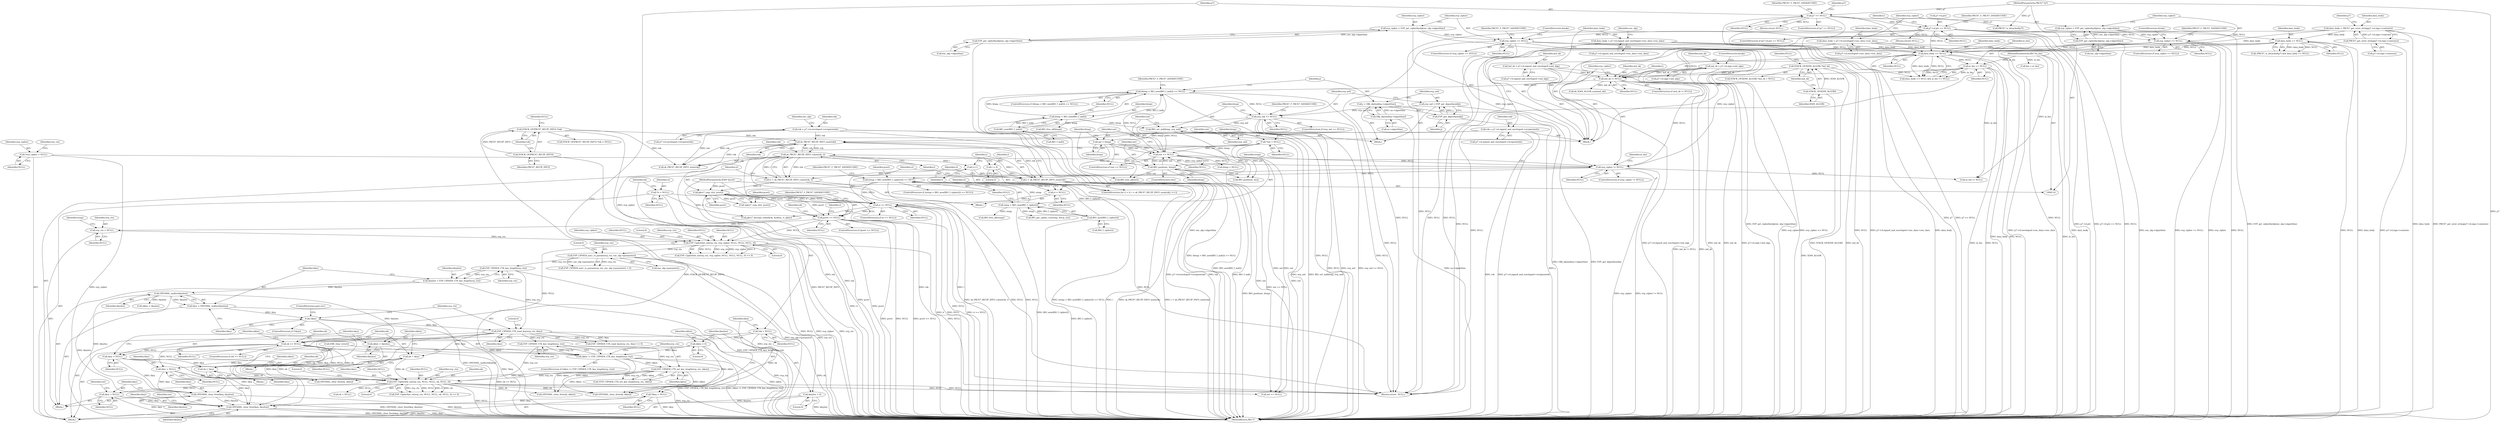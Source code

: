 digraph "0_openssl_59302b600e8d5b77ef144e447bb046fd7ab72686@API" {
"1000726" [label="(Call,OPENSSL_clear_free(tkey, tkeylen))"];
"1000177" [label="(Call,*tkey = NULL)"];
"1000589" [label="(Call,!tkey)"];
"1000584" [label="(Call,tkey = OPENSSL_malloc(tkeylen))"];
"1000586" [label="(Call,OPENSSL_malloc(tkeylen))"];
"1000580" [label="(Call,tkeylen = EVP_CIPHER_CTX_key_length(evp_ctx))"];
"1000582" [label="(Call,EVP_CIPHER_CTX_key_length(evp_ctx))"];
"1000573" [label="(Call,EVP_CIPHER_asn1_to_param(evp_ctx, enc_alg->parameter))"];
"1000562" [label="(Call,EVP_CipherInit_ex(evp_ctx, evp_cipher, NULL, NULL, NULL, 0))"];
"1000553" [label="(Call,evp_ctx = NULL)"];
"1000507" [label="(Call,pcert == NULL)"];
"1000490" [label="(Call,pkcs7_cmp_ri(ri, pcert))"];
"1000483" [label="(Call,ri = sk_PKCS7_RECIP_INFO_value(rsk, i))"];
"1000485" [label="(Call,sk_PKCS7_RECIP_INFO_value(rsk, i))"];
"1000478" [label="(Call,sk_PKCS7_RECIP_INFO_num(rsk))"];
"1000318" [label="(Call,rsk = p7->d.enveloped->recipientinfo)"];
"1000163" [label="(Call,STACK_OF(PKCS7_RECIP_INFO) *rsk)"];
"1000164" [label="(Call,STACK_OF(PKCS7_RECIP_INFO))"];
"1000261" [label="(Call,rsk = p7->d.signed_and_enveloped->recipientinfo)"];
"1000476" [label="(Call,i < sk_PKCS7_RECIP_INFO_num(rsk))"];
"1000473" [label="(Call,i = 0)"];
"1000480" [label="(Call,i++)"];
"1000118" [label="(MethodParameterIn,X509 *pcert)"];
"1000458" [label="(Call,(etmp = BIO_new(BIO_f_cipher())) == NULL)"];
"1000459" [label="(Call,etmp = BIO_new(BIO_f_cipher()))"];
"1000461" [label="(Call,BIO_new(BIO_f_cipher()))"];
"1000453" [label="(Call,evp_cipher != NULL)"];
"1000308" [label="(Call,evp_cipher == NULL)"];
"1000301" [label="(Call,evp_cipher = EVP_get_cipherbyobj(enc_alg->algorithm))"];
"1000303" [label="(Call,EVP_get_cipherbyobj(enc_alg->algorithm))"];
"1000199" [label="(Call,p7->d.ptr == NULL)"];
"1000189" [label="(Call,p7 == NULL)"];
"1000115" [label="(MethodParameterIn,PKCS7 *p7)"];
"1000356" [label="(Call,evp_cipher == NULL)"];
"1000349" [label="(Call,evp_cipher = EVP_get_cipherbyobj(enc_alg->algorithm))"];
"1000351" [label="(Call,EVP_get_cipherbyobj(enc_alg->algorithm))"];
"1000145" [label="(Call,*evp_cipher = NULL)"];
"1000384" [label="(Call,md_sk != NULL)"];
"1000250" [label="(Call,md_sk = p7->d.sign->md_algs)"];
"1000157" [label="(Call,STACK_OF(X509_ALGOR) *md_sk)"];
"1000158" [label="(Call,STACK_OF(X509_ALGOR))"];
"1000270" [label="(Call,md_sk = p7->d.signed_and_enveloped->md_algs)"];
"1000375" [label="(Call,in_bio == NULL)"];
"1000117" [label="(MethodParameterIn,BIO *in_bio)"];
"1000372" [label="(Call,data_body == NULL)"];
"1000338" [label="(Call,data_body = p7->d.enveloped->enc_data->enc_data)"];
"1000279" [label="(Call,data_body = p7->d.signed_and_enveloped->enc_data->enc_data)"];
"1000227" [label="(Call,data_body = PKCS7_get_octet_string(p7->d.sign->contents))"];
"1000229" [label="(Call,PKCS7_get_octet_string(p7->d.sign->contents))"];
"1000242" [label="(Call,data_body == NULL)"];
"1000439" [label="(Call,out == NULL)"];
"1000442" [label="(Call,out = btmp)"];
"1000435" [label="(Call,BIO_set_md(btmp, evp_md))"];
"1000406" [label="(Call,btmp = BIO_new(BIO_f_md()))"];
"1000408" [label="(Call,BIO_new(BIO_f_md()))"];
"1000427" [label="(Call,evp_md == NULL)"];
"1000422" [label="(Call,evp_md = EVP_get_digestbynid(j))"];
"1000424" [label="(Call,EVP_get_digestbynid(j))"];
"1000416" [label="(Call,j = OBJ_obj2nid(xa->algorithm))"];
"1000418" [label="(Call,OBJ_obj2nid(xa->algorithm))"];
"1000405" [label="(Call,(btmp = BIO_new(BIO_f_md())) == NULL)"];
"1000446" [label="(Call,BIO_push(out, btmp))"];
"1000123" [label="(Call,*out = NULL)"];
"1000498" [label="(Call,ri == NULL)"];
"1000494" [label="(Call,ri = NULL)"];
"1000169" [label="(Call,*ri = NULL)"];
"1000634" [label="(Call,tkey = NULL)"];
"1000600" [label="(Call,ek == NULL)"];
"1000173" [label="(Call,*ek = NULL)"];
"1000658" [label="(Call,tkey = NULL)"];
"1000640" [label="(Call,EVP_CipherInit_ex(evp_ctx, NULL, NULL, ek, NULL, 0))"];
"1000621" [label="(Call,EVP_CIPHER_CTX_set_key_length(evp_ctx, eklen))"];
"1000616" [label="(Call,EVP_CIPHER_CTX_key_length(evp_ctx))"];
"1000594" [label="(Call,EVP_CIPHER_CTX_rand_key(evp_ctx, tkey))"];
"1000614" [label="(Call,eklen != EVP_CIPHER_CTX_key_length(evp_ctx))"];
"1000181" [label="(Call,eklen = 0)"];
"1000607" [label="(Call,eklen = tkeylen)"];
"1000628" [label="(Call,ek = tkey)"];
"1000610" [label="(Call,tkey = NULL)"];
"1000604" [label="(Call,ek = tkey)"];
"1000185" [label="(Call,tkeylen = 0)"];
"1000655" [label="(Call,OPENSSL_clear_free(tkey, tkeylen))"];
"1000227" [label="(Call,data_body = PKCS7_get_octet_string(p7->d.sign->contents))"];
"1000124" [label="(Identifier,out)"];
"1000177" [label="(Call,*tkey = NULL)"];
"1000241" [label="(Identifier,p7)"];
"1000438" [label="(ControlStructure,if (out == NULL))"];
"1000385" [label="(Identifier,md_sk)"];
"1000660" [label="(Identifier,NULL)"];
"1000629" [label="(Identifier,ek)"];
"1000657" [label="(Identifier,tkeylen)"];
"1000491" [label="(Identifier,ri)"];
"1000279" [label="(Call,data_body = p7->d.signed_and_enveloped->enc_data->enc_data)"];
"1000443" [label="(Identifier,out)"];
"1000645" [label="(Identifier,NULL)"];
"1000727" [label="(Identifier,tkey)"];
"1000573" [label="(Call,EVP_CIPHER_asn1_to_param(evp_ctx, enc_alg->parameter))"];
"1000507" [label="(Call,pcert == NULL)"];
"1000600" [label="(Call,ek == NULL)"];
"1000118" [label="(MethodParameterIn,X509 *pcert)"];
"1000463" [label="(Identifier,NULL)"];
"1000252" [label="(Call,p7->d.sign->md_algs)"];
"1000416" [label="(Call,j = OBJ_obj2nid(xa->algorithm))"];
"1000623" [label="(Identifier,eklen)"];
"1000492" [label="(Identifier,pcert)"];
"1000406" [label="(Call,btmp = BIO_new(BIO_f_md()))"];
"1000458" [label="(Call,(etmp = BIO_new(BIO_f_cipher())) == NULL)"];
"1000663" [label="(Identifier,out)"];
"1000166" [label="(Identifier,rsk)"];
"1000642" [label="(Identifier,NULL)"];
"1000386" [label="(Identifier,NULL)"];
"1000484" [label="(Identifier,ri)"];
"1000731" [label="(Call,BIO_free_all(btmp))"];
"1000503" [label="(Identifier,PKCS7_F_PKCS7_DATADECODE)"];
"1000357" [label="(Identifier,evp_cipher)"];
"1000567" [label="(Identifier,NULL)"];
"1000630" [label="(Identifier,tkey)"];
"1000604" [label="(Call,ek = tkey)"];
"1000250" [label="(Call,md_sk = p7->d.sign->md_algs)"];
"1000272" [label="(Call,p7->d.signed_and_enveloped->md_algs)"];
"1000417" [label="(Identifier,j)"];
"1000187" [label="(Literal,0)"];
"1000442" [label="(Call,out = btmp)"];
"1000183" [label="(Literal,0)"];
"1000609" [label="(Identifier,tkeylen)"];
"1000615" [label="(Identifier,eklen)"];
"1000364" [label="(ControlStructure,break;)"];
"1000739" [label="(MethodReturn,BIO *)"];
"1000472" [label="(ControlStructure,for (i = 0; i < sk_PKCS7_RECIP_INFO_num(rsk); i++))"];
"1000498" [label="(Call,ri == NULL)"];
"1000302" [label="(Identifier,evp_cipher)"];
"1000428" [label="(Identifier,evp_md)"];
"1000213" [label="(Identifier,i)"];
"1000375" [label="(Call,in_bio == NULL)"];
"1000301" [label="(Call,evp_cipher = EVP_get_cipherbyobj(enc_alg->algorithm))"];
"1000405" [label="(Call,(btmp = BIO_new(BIO_f_md())) == NULL)"];
"1000432" [label="(Identifier,PKCS7_F_PKCS7_DATADECODE)"];
"1000676" [label="(Call,in_bio != NULL)"];
"1000553" [label="(Call,evp_ctx = NULL)"];
"1000473" [label="(Call,i = 0)"];
"1000371" [label="(Call,data_body == NULL && in_bio == NULL)"];
"1000175" [label="(Identifier,NULL)"];
"1000497" [label="(ControlStructure,if (ri == NULL))"];
"1000624" [label="(Block,)"];
"1000456" [label="(Block,)"];
"1000450" [label="(Identifier,btmp)"];
"1000225" [label="(Block,)"];
"1000308" [label="(Call,evp_cipher == NULL)"];
"1000470" [label="(Identifier,pcert)"];
"1000188" [label="(ControlStructure,if (p7 == NULL))"];
"1000355" [label="(ControlStructure,if (evp_cipher == NULL))"];
"1000506" [label="(ControlStructure,if (pcert == NULL))"];
"1000179" [label="(Identifier,NULL)"];
"1000486" [label="(Identifier,rsk)"];
"1000426" [label="(ControlStructure,if (evp_md == NULL))"];
"1000316" [label="(ControlStructure,break;)"];
"1000594" [label="(Call,EVP_CIPHER_CTX_rand_key(evp_ctx, tkey))"];
"1000270" [label="(Call,md_sk = p7->d.signed_and_enveloped->md_algs)"];
"1000185" [label="(Call,tkeylen = 0)"];
"1000339" [label="(Identifier,data_body)"];
"1000199" [label="(Call,p7->d.ptr == NULL)"];
"1000404" [label="(ControlStructure,if ((btmp = BIO_new(BIO_f_md())) == NULL))"];
"1000662" [label="(Call,out == NULL)"];
"1000423" [label="(Identifier,evp_md)"];
"1000165" [label="(Identifier,PKCS7_RECIP_INFO)"];
"1000460" [label="(Identifier,etmp)"];
"1000361" [label="(Identifier,PKCS7_F_PKCS7_DATADECODE)"];
"1000173" [label="(Call,*ek = NULL)"];
"1000596" [label="(Identifier,tkey)"];
"1000496" [label="(Identifier,NULL)"];
"1000194" [label="(Identifier,PKCS7_F_PKCS7_DATADECODE)"];
"1000649" [label="(Call,OPENSSL_clear_free(ek, eklen))"];
"1000564" [label="(Identifier,evp_cipher)"];
"1000517" [label="(Call,sk_PKCS7_RECIP_INFO_num(rsk))"];
"1000480" [label="(Call,i++)"];
"1000568" [label="(Literal,0)"];
"1000123" [label="(Call,*out = NULL)"];
"1000565" [label="(Identifier,NULL)"];
"1000513" [label="(Identifier,i)"];
"1000115" [label="(MethodParameterIn,PKCS7 *p7)"];
"1000424" [label="(Call,EVP_get_digestbynid(j))"];
"1000726" [label="(Call,OPENSSL_clear_free(tkey, tkeylen))"];
"1000119" [label="(Block,)"];
"1000230" [label="(Call,p7->d.sign->contents)"];
"1000429" [label="(Identifier,NULL)"];
"1000439" [label="(Call,out == NULL)"];
"1000198" [label="(ControlStructure,if (p7->d.ptr == NULL))"];
"1000261" [label="(Call,rsk = p7->d.signed_and_enveloped->recipientinfo)"];
"1000677" [label="(Identifier,in_bio)"];
"1000191" [label="(Identifier,NULL)"];
"1000595" [label="(Identifier,evp_ctx)"];
"1000162" [label="(Call,STACK_OF(PKCS7_RECIP_INFO) *rsk = NULL)"];
"1000159" [label="(Identifier,X509_ALGOR)"];
"1000632" [label="(Identifier,eklen)"];
"1000418" [label="(Call,OBJ_obj2nid(xa->algorithm))"];
"1000485" [label="(Call,sk_PKCS7_RECIP_INFO_value(rsk, i))"];
"1000157" [label="(Call,STACK_OF(X509_ALGOR) *md_sk)"];
"1000554" [label="(Identifier,evp_ctx)"];
"1000419" [label="(Call,xa->algorithm)"];
"1000659" [label="(Identifier,tkey)"];
"1000410" [label="(Identifier,NULL)"];
"1000588" [label="(ControlStructure,if (!tkey))"];
"1000229" [label="(Call,PKCS7_get_octet_string(p7->d.sign->contents))"];
"1000500" [label="(Identifier,NULL)"];
"1000259" [label="(ControlStructure,break;)"];
"1000117" [label="(MethodParameterIn,BIO *in_bio)"];
"1000189" [label="(Call,p7 == NULL)"];
"1000555" [label="(Identifier,NULL)"];
"1000376" [label="(Identifier,in_bio)"];
"1000384" [label="(Call,md_sk != NULL)"];
"1000352" [label="(Call,enc_alg->algorithm)"];
"1000733" [label="(Call,BIO_free_all(etmp))"];
"1000242" [label="(Call,data_body == NULL)"];
"1000446" [label="(Call,BIO_push(out, btmp))"];
"1000437" [label="(Identifier,evp_md)"];
"1000625" [label="(Call,OPENSSL_clear_free(ek, eklen))"];
"1000228" [label="(Identifier,data_body)"];
"1000635" [label="(Identifier,tkey)"];
"1000350" [label="(Identifier,evp_cipher)"];
"1000303" [label="(Call,EVP_get_cipherbyobj(enc_alg->algorithm))"];
"1000656" [label="(Identifier,tkey)"];
"1000543" [label="(Call,pkcs7_decrypt_rinfo(&ek, &eklen, ri, pkey))"];
"1000561" [label="(Call,EVP_CipherInit_ex(evp_ctx, evp_cipher, NULL, NULL, NULL, 0) <= 0)"];
"1000448" [label="(Identifier,btmp)"];
"1000427" [label="(Call,evp_md == NULL)"];
"1000474" [label="(Identifier,i)"];
"1000634" [label="(Call,tkey = NULL)"];
"1000586" [label="(Call,OPENSSL_malloc(tkeylen))"];
"1000444" [label="(Identifier,btmp)"];
"1000643" [label="(Identifier,NULL)"];
"1000582" [label="(Call,EVP_CIPHER_CTX_key_length(evp_ctx))"];
"1000655" [label="(Call,OPENSSL_clear_free(tkey, tkeylen))"];
"1000459" [label="(Call,etmp = BIO_new(BIO_f_cipher()))"];
"1000169" [label="(Call,*ri = NULL)"];
"1000263" [label="(Call,p7->d.signed_and_enveloped->recipientinfo)"];
"1000737" [label="(Return,return  NULL;)"];
"1000190" [label="(Identifier,p7)"];
"1000161" [label="(Identifier,NULL)"];
"1000452" [label="(ControlStructure,if (evp_cipher != NULL))"];
"1000440" [label="(Identifier,out)"];
"1000409" [label="(Call,BIO_f_md())"];
"1000613" [label="(ControlStructure,if (eklen != EVP_CIPHER_CTX_key_length(evp_ctx)))"];
"1000455" [label="(Identifier,NULL)"];
"1000636" [label="(Identifier,NULL)"];
"1000461" [label="(Call,BIO_new(BIO_f_cipher()))"];
"1000628" [label="(Call,ek = tkey)"];
"1000476" [label="(Call,i < sk_PKCS7_RECIP_INFO_num(rsk))"];
"1000585" [label="(Identifier,tkey)"];
"1000499" [label="(Identifier,ri)"];
"1000291" [label="(Identifier,enc_alg)"];
"1000641" [label="(Identifier,evp_ctx)"];
"1000200" [label="(Call,p7->d.ptr)"];
"1000186" [label="(Identifier,tkeylen)"];
"1000309" [label="(Identifier,evp_cipher)"];
"1000435" [label="(Call,BIO_set_md(btmp, evp_md))"];
"1000383" [label="(ControlStructure,if (md_sk != NULL))"];
"1000730" [label="(Identifier,out)"];
"1000583" [label="(Identifier,evp_ctx)"];
"1000728" [label="(Identifier,tkeylen)"];
"1000569" [label="(Literal,0)"];
"1000557" [label="(Identifier,etmp)"];
"1000447" [label="(Identifier,out)"];
"1000612" [label="(Identifier,NULL)"];
"1000644" [label="(Identifier,ek)"];
"1000377" [label="(Identifier,NULL)"];
"1000647" [label="(Literal,0)"];
"1000489" [label="(Call,!pkcs7_cmp_ri(ri, pcert))"];
"1000240" [label="(Call,PKCS7_is_detached(p7))"];
"1000441" [label="(Identifier,NULL)"];
"1000606" [label="(Identifier,tkey)"];
"1000475" [label="(Literal,0)"];
"1000620" [label="(Call,!EVP_CIPHER_CTX_set_key_length(evp_ctx, eklen))"];
"1000587" [label="(Identifier,tkeylen)"];
"1000374" [label="(Identifier,NULL)"];
"1000318" [label="(Call,rsk = p7->d.enveloped->recipientinfo)"];
"1000244" [label="(Identifier,NULL)"];
"1000478" [label="(Call,sk_PKCS7_RECIP_INFO_num(rsk))"];
"1000658" [label="(Call,tkey = NULL)"];
"1000407" [label="(Identifier,btmp)"];
"1000170" [label="(Identifier,ri)"];
"1000614" [label="(Call,eklen != EVP_CIPHER_CTX_key_length(evp_ctx))"];
"1000146" [label="(Identifier,evp_cipher)"];
"1000351" [label="(Call,EVP_get_cipherbyobj(enc_alg->algorithm))"];
"1000639" [label="(Call,EVP_CipherInit_ex(evp_ctx, NULL, NULL, ek, NULL, 0) <= 0)"];
"1000490" [label="(Call,pkcs7_cmp_ri(ri, pcert))"];
"1000494" [label="(Call,ri = NULL)"];
"1000483" [label="(Call,ri = sk_PKCS7_RECIP_INFO_value(rsk, i))"];
"1000158" [label="(Call,STACK_OF(X509_ALGOR))"];
"1000196" [label="(Return,return NULL;)"];
"1000607" [label="(Call,eklen = tkeylen)"];
"1000479" [label="(Identifier,rsk)"];
"1000163" [label="(Call,STACK_OF(PKCS7_RECIP_INFO) *rsk)"];
"1000271" [label="(Identifier,md_sk)"];
"1000349" [label="(Call,evp_cipher = EVP_get_cipherbyobj(enc_alg->algorithm))"];
"1000238" [label="(Call,!PKCS7_is_detached(p7) && data_body == NULL)"];
"1000445" [label="(ControlStructure,else)"];
"1000545" [label="(Identifier,ek)"];
"1000304" [label="(Call,enc_alg->algorithm)"];
"1000574" [label="(Identifier,evp_ctx)"];
"1000617" [label="(Identifier,evp_ctx)"];
"1000572" [label="(Call,EVP_CIPHER_asn1_to_param(evp_ctx, enc_alg->parameter) < 0)"];
"1000495" [label="(Identifier,ri)"];
"1000147" [label="(Identifier,NULL)"];
"1000562" [label="(Call,EVP_CipherInit_ex(evp_ctx, evp_cipher, NULL, NULL, NULL, 0))"];
"1000563" [label="(Identifier,evp_ctx)"];
"1000394" [label="(Call,sk_X509_ALGOR_num(md_sk))"];
"1000449" [label="(Call,btmp = NULL)"];
"1000729" [label="(Call,BIO_free_all(out))"];
"1000590" [label="(Identifier,tkey)"];
"1000591" [label="(ControlStructure,goto err;)"];
"1000602" [label="(Identifier,NULL)"];
"1000181" [label="(Call,eklen = 0)"];
"1000320" [label="(Call,p7->d.enveloped->recipientinfo)"];
"1000262" [label="(Identifier,rsk)"];
"1000603" [label="(Block,)"];
"1000605" [label="(Identifier,ek)"];
"1000338" [label="(Call,data_body = p7->d.enveloped->enc_data->enc_data)"];
"1000580" [label="(Call,tkeylen = EVP_CIPHER_CTX_key_length(evp_ctx))"];
"1000610" [label="(Call,tkey = NULL)"];
"1000646" [label="(Literal,0)"];
"1000156" [label="(Call,STACK_OF(X509_ALGOR) *md_sk = NULL)"];
"1000575" [label="(Call,enc_alg->parameter)"];
"1000477" [label="(Identifier,i)"];
"1000280" [label="(Identifier,data_body)"];
"1000128" [label="(Identifier,btmp)"];
"1000599" [label="(ControlStructure,if (ek == NULL))"];
"1000372" [label="(Call,data_body == NULL)"];
"1000589" [label="(Call,!tkey)"];
"1000584" [label="(Call,tkey = OPENSSL_malloc(tkeylen))"];
"1000150" [label="(Identifier,evp_ctx)"];
"1000454" [label="(Identifier,evp_cipher)"];
"1000313" [label="(Identifier,PKCS7_F_PKCS7_DATADECODE)"];
"1000436" [label="(Identifier,btmp)"];
"1000608" [label="(Identifier,eklen)"];
"1000210" [label="(Return,return NULL;)"];
"1000581" [label="(Identifier,tkeylen)"];
"1000509" [label="(Identifier,NULL)"];
"1000390" [label="(Identifier,i)"];
"1000714" [label="(Call,BIO_push(out, bio))"];
"1000125" [label="(Identifier,NULL)"];
"1000723" [label="(Call,OPENSSL_clear_free(ek, eklen))"];
"1000182" [label="(Identifier,eklen)"];
"1000164" [label="(Call,STACK_OF(PKCS7_RECIP_INFO))"];
"1000578" [label="(Literal,0)"];
"1000174" [label="(Identifier,ek)"];
"1000640" [label="(Call,EVP_CipherInit_ex(evp_ctx, NULL, NULL, ek, NULL, 0))"];
"1000622" [label="(Identifier,evp_ctx)"];
"1000508" [label="(Identifier,pcert)"];
"1000251" [label="(Identifier,md_sk)"];
"1000453" [label="(Call,evp_cipher != NULL)"];
"1000145" [label="(Call,*evp_cipher = NULL)"];
"1000408" [label="(Call,BIO_new(BIO_f_md()))"];
"1000171" [label="(Identifier,NULL)"];
"1000178" [label="(Identifier,tkey)"];
"1000457" [label="(ControlStructure,if ((etmp = BIO_new(BIO_f_cipher())) == NULL))"];
"1000281" [label="(Call,p7->d.signed_and_enveloped->enc_data->enc_data)"];
"1000205" [label="(Identifier,NULL)"];
"1000601" [label="(Identifier,ek)"];
"1000680" [label="(Call,bio = in_bio)"];
"1000566" [label="(Identifier,NULL)"];
"1000328" [label="(Identifier,enc_alg)"];
"1000597" [label="(Literal,0)"];
"1000487" [label="(Identifier,i)"];
"1000466" [label="(Identifier,PKCS7_F_PKCS7_DATADECODE)"];
"1000621" [label="(Call,EVP_CIPHER_CTX_set_key_length(evp_ctx, eklen))"];
"1000611" [label="(Identifier,tkey)"];
"1000593" [label="(Call,EVP_CIPHER_CTX_rand_key(evp_ctx, tkey) <= 0)"];
"1000413" [label="(Identifier,PKCS7_F_PKCS7_DATADECODE)"];
"1000356" [label="(Call,evp_cipher == NULL)"];
"1000358" [label="(Identifier,NULL)"];
"1000616" [label="(Call,EVP_CIPHER_CTX_key_length(evp_ctx))"];
"1000425" [label="(Identifier,j)"];
"1000373" [label="(Identifier,data_body)"];
"1000319" [label="(Identifier,rsk)"];
"1000482" [label="(Block,)"];
"1000556" [label="(Call,BIO_get_cipher_ctx(etmp, &evp_ctx))"];
"1000243" [label="(Identifier,data_body)"];
"1000340" [label="(Call,p7->d.enveloped->enc_data->enc_data)"];
"1000631" [label="(Call,eklen = tkeylen)"];
"1000398" [label="(Block,)"];
"1000422" [label="(Call,evp_md = EVP_get_digestbynid(j))"];
"1000208" [label="(Identifier,PKCS7_F_PKCS7_DATADECODE)"];
"1000307" [label="(ControlStructure,if (evp_cipher == NULL))"];
"1000462" [label="(Call,BIO_f_cipher())"];
"1000160" [label="(Identifier,md_sk)"];
"1000202" [label="(Identifier,p7)"];
"1000481" [label="(Identifier,i)"];
"1000167" [label="(Identifier,NULL)"];
"1000637" [label="(Call,ERR_clear_error())"];
"1000652" [label="(Call,ek = NULL)"];
"1000310" [label="(Identifier,NULL)"];
"1000726" -> "1000119"  [label="AST: "];
"1000726" -> "1000728"  [label="CFG: "];
"1000727" -> "1000726"  [label="AST: "];
"1000728" -> "1000726"  [label="AST: "];
"1000730" -> "1000726"  [label="CFG: "];
"1000726" -> "1000739"  [label="DDG: tkey"];
"1000726" -> "1000739"  [label="DDG: OPENSSL_clear_free(tkey, tkeylen)"];
"1000726" -> "1000739"  [label="DDG: tkeylen"];
"1000177" -> "1000726"  [label="DDG: tkey"];
"1000589" -> "1000726"  [label="DDG: tkey"];
"1000634" -> "1000726"  [label="DDG: tkey"];
"1000658" -> "1000726"  [label="DDG: tkey"];
"1000610" -> "1000726"  [label="DDG: tkey"];
"1000594" -> "1000726"  [label="DDG: tkey"];
"1000185" -> "1000726"  [label="DDG: tkeylen"];
"1000586" -> "1000726"  [label="DDG: tkeylen"];
"1000655" -> "1000726"  [label="DDG: tkeylen"];
"1000177" -> "1000119"  [label="AST: "];
"1000177" -> "1000179"  [label="CFG: "];
"1000178" -> "1000177"  [label="AST: "];
"1000179" -> "1000177"  [label="AST: "];
"1000182" -> "1000177"  [label="CFG: "];
"1000177" -> "1000739"  [label="DDG: tkey"];
"1000589" -> "1000588"  [label="AST: "];
"1000589" -> "1000590"  [label="CFG: "];
"1000590" -> "1000589"  [label="AST: "];
"1000591" -> "1000589"  [label="CFG: "];
"1000595" -> "1000589"  [label="CFG: "];
"1000589" -> "1000739"  [label="DDG: !tkey"];
"1000584" -> "1000589"  [label="DDG: tkey"];
"1000589" -> "1000594"  [label="DDG: tkey"];
"1000584" -> "1000456"  [label="AST: "];
"1000584" -> "1000586"  [label="CFG: "];
"1000585" -> "1000584"  [label="AST: "];
"1000586" -> "1000584"  [label="AST: "];
"1000590" -> "1000584"  [label="CFG: "];
"1000584" -> "1000739"  [label="DDG: OPENSSL_malloc(tkeylen)"];
"1000586" -> "1000584"  [label="DDG: tkeylen"];
"1000586" -> "1000587"  [label="CFG: "];
"1000587" -> "1000586"  [label="AST: "];
"1000580" -> "1000586"  [label="DDG: tkeylen"];
"1000586" -> "1000607"  [label="DDG: tkeylen"];
"1000586" -> "1000631"  [label="DDG: tkeylen"];
"1000586" -> "1000655"  [label="DDG: tkeylen"];
"1000580" -> "1000456"  [label="AST: "];
"1000580" -> "1000582"  [label="CFG: "];
"1000581" -> "1000580"  [label="AST: "];
"1000582" -> "1000580"  [label="AST: "];
"1000585" -> "1000580"  [label="CFG: "];
"1000580" -> "1000739"  [label="DDG: EVP_CIPHER_CTX_key_length(evp_ctx)"];
"1000582" -> "1000580"  [label="DDG: evp_ctx"];
"1000582" -> "1000583"  [label="CFG: "];
"1000583" -> "1000582"  [label="AST: "];
"1000582" -> "1000739"  [label="DDG: evp_ctx"];
"1000573" -> "1000582"  [label="DDG: evp_ctx"];
"1000582" -> "1000594"  [label="DDG: evp_ctx"];
"1000573" -> "1000572"  [label="AST: "];
"1000573" -> "1000575"  [label="CFG: "];
"1000574" -> "1000573"  [label="AST: "];
"1000575" -> "1000573"  [label="AST: "];
"1000578" -> "1000573"  [label="CFG: "];
"1000573" -> "1000739"  [label="DDG: enc_alg->parameter"];
"1000573" -> "1000739"  [label="DDG: evp_ctx"];
"1000573" -> "1000572"  [label="DDG: evp_ctx"];
"1000573" -> "1000572"  [label="DDG: enc_alg->parameter"];
"1000562" -> "1000573"  [label="DDG: evp_ctx"];
"1000562" -> "1000561"  [label="AST: "];
"1000562" -> "1000568"  [label="CFG: "];
"1000563" -> "1000562"  [label="AST: "];
"1000564" -> "1000562"  [label="AST: "];
"1000565" -> "1000562"  [label="AST: "];
"1000566" -> "1000562"  [label="AST: "];
"1000567" -> "1000562"  [label="AST: "];
"1000568" -> "1000562"  [label="AST: "];
"1000569" -> "1000562"  [label="CFG: "];
"1000562" -> "1000739"  [label="DDG: evp_ctx"];
"1000562" -> "1000739"  [label="DDG: NULL"];
"1000562" -> "1000739"  [label="DDG: evp_cipher"];
"1000562" -> "1000561"  [label="DDG: NULL"];
"1000562" -> "1000561"  [label="DDG: evp_ctx"];
"1000562" -> "1000561"  [label="DDG: evp_cipher"];
"1000562" -> "1000561"  [label="DDG: 0"];
"1000553" -> "1000562"  [label="DDG: evp_ctx"];
"1000453" -> "1000562"  [label="DDG: evp_cipher"];
"1000507" -> "1000562"  [label="DDG: NULL"];
"1000562" -> "1000600"  [label="DDG: NULL"];
"1000562" -> "1000737"  [label="DDG: NULL"];
"1000553" -> "1000456"  [label="AST: "];
"1000553" -> "1000555"  [label="CFG: "];
"1000554" -> "1000553"  [label="AST: "];
"1000555" -> "1000553"  [label="AST: "];
"1000557" -> "1000553"  [label="CFG: "];
"1000507" -> "1000553"  [label="DDG: NULL"];
"1000507" -> "1000506"  [label="AST: "];
"1000507" -> "1000509"  [label="CFG: "];
"1000508" -> "1000507"  [label="AST: "];
"1000509" -> "1000507"  [label="AST: "];
"1000513" -> "1000507"  [label="CFG: "];
"1000545" -> "1000507"  [label="CFG: "];
"1000507" -> "1000739"  [label="DDG: NULL"];
"1000507" -> "1000739"  [label="DDG: pcert == NULL"];
"1000507" -> "1000739"  [label="DDG: pcert"];
"1000490" -> "1000507"  [label="DDG: pcert"];
"1000118" -> "1000507"  [label="DDG: pcert"];
"1000458" -> "1000507"  [label="DDG: NULL"];
"1000498" -> "1000507"  [label="DDG: NULL"];
"1000507" -> "1000737"  [label="DDG: NULL"];
"1000490" -> "1000489"  [label="AST: "];
"1000490" -> "1000492"  [label="CFG: "];
"1000491" -> "1000490"  [label="AST: "];
"1000492" -> "1000490"  [label="AST: "];
"1000489" -> "1000490"  [label="CFG: "];
"1000490" -> "1000739"  [label="DDG: pcert"];
"1000490" -> "1000489"  [label="DDG: ri"];
"1000490" -> "1000489"  [label="DDG: pcert"];
"1000483" -> "1000490"  [label="DDG: ri"];
"1000118" -> "1000490"  [label="DDG: pcert"];
"1000490" -> "1000498"  [label="DDG: ri"];
"1000483" -> "1000482"  [label="AST: "];
"1000483" -> "1000485"  [label="CFG: "];
"1000484" -> "1000483"  [label="AST: "];
"1000485" -> "1000483"  [label="AST: "];
"1000491" -> "1000483"  [label="CFG: "];
"1000483" -> "1000739"  [label="DDG: sk_PKCS7_RECIP_INFO_value(rsk, i)"];
"1000485" -> "1000483"  [label="DDG: rsk"];
"1000485" -> "1000483"  [label="DDG: i"];
"1000485" -> "1000487"  [label="CFG: "];
"1000486" -> "1000485"  [label="AST: "];
"1000487" -> "1000485"  [label="AST: "];
"1000485" -> "1000739"  [label="DDG: rsk"];
"1000485" -> "1000739"  [label="DDG: i"];
"1000485" -> "1000478"  [label="DDG: rsk"];
"1000485" -> "1000480"  [label="DDG: i"];
"1000478" -> "1000485"  [label="DDG: rsk"];
"1000476" -> "1000485"  [label="DDG: i"];
"1000485" -> "1000517"  [label="DDG: rsk"];
"1000478" -> "1000476"  [label="AST: "];
"1000478" -> "1000479"  [label="CFG: "];
"1000479" -> "1000478"  [label="AST: "];
"1000476" -> "1000478"  [label="CFG: "];
"1000478" -> "1000739"  [label="DDG: rsk"];
"1000478" -> "1000476"  [label="DDG: rsk"];
"1000318" -> "1000478"  [label="DDG: rsk"];
"1000163" -> "1000478"  [label="DDG: rsk"];
"1000261" -> "1000478"  [label="DDG: rsk"];
"1000478" -> "1000517"  [label="DDG: rsk"];
"1000318" -> "1000225"  [label="AST: "];
"1000318" -> "1000320"  [label="CFG: "];
"1000319" -> "1000318"  [label="AST: "];
"1000320" -> "1000318"  [label="AST: "];
"1000328" -> "1000318"  [label="CFG: "];
"1000318" -> "1000739"  [label="DDG: rsk"];
"1000318" -> "1000739"  [label="DDG: p7->d.enveloped->recipientinfo"];
"1000318" -> "1000517"  [label="DDG: rsk"];
"1000163" -> "1000162"  [label="AST: "];
"1000163" -> "1000166"  [label="CFG: "];
"1000164" -> "1000163"  [label="AST: "];
"1000166" -> "1000163"  [label="AST: "];
"1000167" -> "1000163"  [label="CFG: "];
"1000163" -> "1000739"  [label="DDG: STACK_OF(PKCS7_RECIP_INFO)"];
"1000163" -> "1000739"  [label="DDG: rsk"];
"1000164" -> "1000163"  [label="DDG: PKCS7_RECIP_INFO"];
"1000163" -> "1000517"  [label="DDG: rsk"];
"1000164" -> "1000165"  [label="CFG: "];
"1000165" -> "1000164"  [label="AST: "];
"1000166" -> "1000164"  [label="CFG: "];
"1000164" -> "1000739"  [label="DDG: PKCS7_RECIP_INFO"];
"1000261" -> "1000225"  [label="AST: "];
"1000261" -> "1000263"  [label="CFG: "];
"1000262" -> "1000261"  [label="AST: "];
"1000263" -> "1000261"  [label="AST: "];
"1000271" -> "1000261"  [label="CFG: "];
"1000261" -> "1000739"  [label="DDG: p7->d.signed_and_enveloped->recipientinfo"];
"1000261" -> "1000739"  [label="DDG: rsk"];
"1000261" -> "1000517"  [label="DDG: rsk"];
"1000476" -> "1000472"  [label="AST: "];
"1000477" -> "1000476"  [label="AST: "];
"1000484" -> "1000476"  [label="CFG: "];
"1000499" -> "1000476"  [label="CFG: "];
"1000476" -> "1000739"  [label="DDG: i < sk_PKCS7_RECIP_INFO_num(rsk)"];
"1000476" -> "1000739"  [label="DDG: i"];
"1000476" -> "1000739"  [label="DDG: sk_PKCS7_RECIP_INFO_num(rsk)"];
"1000473" -> "1000476"  [label="DDG: i"];
"1000480" -> "1000476"  [label="DDG: i"];
"1000473" -> "1000472"  [label="AST: "];
"1000473" -> "1000475"  [label="CFG: "];
"1000474" -> "1000473"  [label="AST: "];
"1000475" -> "1000473"  [label="AST: "];
"1000477" -> "1000473"  [label="CFG: "];
"1000480" -> "1000472"  [label="AST: "];
"1000480" -> "1000481"  [label="CFG: "];
"1000481" -> "1000480"  [label="AST: "];
"1000477" -> "1000480"  [label="CFG: "];
"1000118" -> "1000114"  [label="AST: "];
"1000118" -> "1000739"  [label="DDG: pcert"];
"1000458" -> "1000457"  [label="AST: "];
"1000458" -> "1000463"  [label="CFG: "];
"1000459" -> "1000458"  [label="AST: "];
"1000463" -> "1000458"  [label="AST: "];
"1000466" -> "1000458"  [label="CFG: "];
"1000470" -> "1000458"  [label="CFG: "];
"1000458" -> "1000739"  [label="DDG: NULL"];
"1000458" -> "1000739"  [label="DDG: (etmp = BIO_new(BIO_f_cipher())) == NULL"];
"1000459" -> "1000458"  [label="DDG: etmp"];
"1000461" -> "1000458"  [label="DDG: BIO_f_cipher()"];
"1000453" -> "1000458"  [label="DDG: NULL"];
"1000458" -> "1000494"  [label="DDG: NULL"];
"1000458" -> "1000498"  [label="DDG: NULL"];
"1000458" -> "1000737"  [label="DDG: NULL"];
"1000459" -> "1000461"  [label="CFG: "];
"1000460" -> "1000459"  [label="AST: "];
"1000461" -> "1000459"  [label="AST: "];
"1000463" -> "1000459"  [label="CFG: "];
"1000459" -> "1000739"  [label="DDG: BIO_new(BIO_f_cipher())"];
"1000461" -> "1000459"  [label="DDG: BIO_f_cipher()"];
"1000459" -> "1000556"  [label="DDG: etmp"];
"1000459" -> "1000733"  [label="DDG: etmp"];
"1000461" -> "1000462"  [label="CFG: "];
"1000462" -> "1000461"  [label="AST: "];
"1000461" -> "1000739"  [label="DDG: BIO_f_cipher()"];
"1000453" -> "1000452"  [label="AST: "];
"1000453" -> "1000455"  [label="CFG: "];
"1000454" -> "1000453"  [label="AST: "];
"1000455" -> "1000453"  [label="AST: "];
"1000460" -> "1000453"  [label="CFG: "];
"1000677" -> "1000453"  [label="CFG: "];
"1000453" -> "1000739"  [label="DDG: evp_cipher != NULL"];
"1000453" -> "1000739"  [label="DDG: evp_cipher"];
"1000308" -> "1000453"  [label="DDG: evp_cipher"];
"1000356" -> "1000453"  [label="DDG: evp_cipher"];
"1000145" -> "1000453"  [label="DDG: evp_cipher"];
"1000384" -> "1000453"  [label="DDG: NULL"];
"1000439" -> "1000453"  [label="DDG: NULL"];
"1000453" -> "1000676"  [label="DDG: NULL"];
"1000308" -> "1000307"  [label="AST: "];
"1000308" -> "1000310"  [label="CFG: "];
"1000309" -> "1000308"  [label="AST: "];
"1000310" -> "1000308"  [label="AST: "];
"1000313" -> "1000308"  [label="CFG: "];
"1000316" -> "1000308"  [label="CFG: "];
"1000308" -> "1000739"  [label="DDG: NULL"];
"1000308" -> "1000739"  [label="DDG: evp_cipher"];
"1000308" -> "1000739"  [label="DDG: evp_cipher == NULL"];
"1000301" -> "1000308"  [label="DDG: evp_cipher"];
"1000199" -> "1000308"  [label="DDG: NULL"];
"1000308" -> "1000372"  [label="DDG: NULL"];
"1000308" -> "1000737"  [label="DDG: NULL"];
"1000301" -> "1000225"  [label="AST: "];
"1000301" -> "1000303"  [label="CFG: "];
"1000302" -> "1000301"  [label="AST: "];
"1000303" -> "1000301"  [label="AST: "];
"1000309" -> "1000301"  [label="CFG: "];
"1000301" -> "1000739"  [label="DDG: EVP_get_cipherbyobj(enc_alg->algorithm)"];
"1000303" -> "1000301"  [label="DDG: enc_alg->algorithm"];
"1000303" -> "1000304"  [label="CFG: "];
"1000304" -> "1000303"  [label="AST: "];
"1000303" -> "1000739"  [label="DDG: enc_alg->algorithm"];
"1000199" -> "1000198"  [label="AST: "];
"1000199" -> "1000205"  [label="CFG: "];
"1000200" -> "1000199"  [label="AST: "];
"1000205" -> "1000199"  [label="AST: "];
"1000208" -> "1000199"  [label="CFG: "];
"1000213" -> "1000199"  [label="CFG: "];
"1000199" -> "1000739"  [label="DDG: p7->d.ptr"];
"1000199" -> "1000739"  [label="DDG: p7->d.ptr == NULL"];
"1000199" -> "1000739"  [label="DDG: NULL"];
"1000189" -> "1000199"  [label="DDG: NULL"];
"1000199" -> "1000210"  [label="DDG: NULL"];
"1000199" -> "1000242"  [label="DDG: NULL"];
"1000199" -> "1000356"  [label="DDG: NULL"];
"1000199" -> "1000372"  [label="DDG: NULL"];
"1000199" -> "1000737"  [label="DDG: NULL"];
"1000189" -> "1000188"  [label="AST: "];
"1000189" -> "1000191"  [label="CFG: "];
"1000190" -> "1000189"  [label="AST: "];
"1000191" -> "1000189"  [label="AST: "];
"1000194" -> "1000189"  [label="CFG: "];
"1000202" -> "1000189"  [label="CFG: "];
"1000189" -> "1000739"  [label="DDG: p7"];
"1000189" -> "1000739"  [label="DDG: p7 == NULL"];
"1000189" -> "1000739"  [label="DDG: NULL"];
"1000115" -> "1000189"  [label="DDG: p7"];
"1000189" -> "1000196"  [label="DDG: NULL"];
"1000189" -> "1000240"  [label="DDG: p7"];
"1000115" -> "1000114"  [label="AST: "];
"1000115" -> "1000739"  [label="DDG: p7"];
"1000115" -> "1000240"  [label="DDG: p7"];
"1000356" -> "1000355"  [label="AST: "];
"1000356" -> "1000358"  [label="CFG: "];
"1000357" -> "1000356"  [label="AST: "];
"1000358" -> "1000356"  [label="AST: "];
"1000361" -> "1000356"  [label="CFG: "];
"1000364" -> "1000356"  [label="CFG: "];
"1000356" -> "1000739"  [label="DDG: evp_cipher == NULL"];
"1000356" -> "1000739"  [label="DDG: evp_cipher"];
"1000356" -> "1000739"  [label="DDG: NULL"];
"1000349" -> "1000356"  [label="DDG: evp_cipher"];
"1000356" -> "1000372"  [label="DDG: NULL"];
"1000356" -> "1000737"  [label="DDG: NULL"];
"1000349" -> "1000225"  [label="AST: "];
"1000349" -> "1000351"  [label="CFG: "];
"1000350" -> "1000349"  [label="AST: "];
"1000351" -> "1000349"  [label="AST: "];
"1000357" -> "1000349"  [label="CFG: "];
"1000349" -> "1000739"  [label="DDG: EVP_get_cipherbyobj(enc_alg->algorithm)"];
"1000351" -> "1000349"  [label="DDG: enc_alg->algorithm"];
"1000351" -> "1000352"  [label="CFG: "];
"1000352" -> "1000351"  [label="AST: "];
"1000351" -> "1000739"  [label="DDG: enc_alg->algorithm"];
"1000145" -> "1000119"  [label="AST: "];
"1000145" -> "1000147"  [label="CFG: "];
"1000146" -> "1000145"  [label="AST: "];
"1000147" -> "1000145"  [label="AST: "];
"1000150" -> "1000145"  [label="CFG: "];
"1000145" -> "1000739"  [label="DDG: evp_cipher"];
"1000384" -> "1000383"  [label="AST: "];
"1000384" -> "1000386"  [label="CFG: "];
"1000385" -> "1000384"  [label="AST: "];
"1000386" -> "1000384"  [label="AST: "];
"1000390" -> "1000384"  [label="CFG: "];
"1000454" -> "1000384"  [label="CFG: "];
"1000384" -> "1000739"  [label="DDG: md_sk != NULL"];
"1000384" -> "1000739"  [label="DDG: md_sk"];
"1000250" -> "1000384"  [label="DDG: md_sk"];
"1000157" -> "1000384"  [label="DDG: md_sk"];
"1000270" -> "1000384"  [label="DDG: md_sk"];
"1000375" -> "1000384"  [label="DDG: NULL"];
"1000372" -> "1000384"  [label="DDG: NULL"];
"1000384" -> "1000394"  [label="DDG: md_sk"];
"1000384" -> "1000405"  [label="DDG: NULL"];
"1000250" -> "1000225"  [label="AST: "];
"1000250" -> "1000252"  [label="CFG: "];
"1000251" -> "1000250"  [label="AST: "];
"1000252" -> "1000250"  [label="AST: "];
"1000259" -> "1000250"  [label="CFG: "];
"1000250" -> "1000739"  [label="DDG: md_sk"];
"1000250" -> "1000739"  [label="DDG: p7->d.sign->md_algs"];
"1000157" -> "1000156"  [label="AST: "];
"1000157" -> "1000160"  [label="CFG: "];
"1000158" -> "1000157"  [label="AST: "];
"1000160" -> "1000157"  [label="AST: "];
"1000161" -> "1000157"  [label="CFG: "];
"1000157" -> "1000739"  [label="DDG: md_sk"];
"1000157" -> "1000739"  [label="DDG: STACK_OF(X509_ALGOR)"];
"1000158" -> "1000157"  [label="DDG: X509_ALGOR"];
"1000158" -> "1000159"  [label="CFG: "];
"1000159" -> "1000158"  [label="AST: "];
"1000160" -> "1000158"  [label="CFG: "];
"1000158" -> "1000739"  [label="DDG: X509_ALGOR"];
"1000270" -> "1000225"  [label="AST: "];
"1000270" -> "1000272"  [label="CFG: "];
"1000271" -> "1000270"  [label="AST: "];
"1000272" -> "1000270"  [label="AST: "];
"1000280" -> "1000270"  [label="CFG: "];
"1000270" -> "1000739"  [label="DDG: p7->d.signed_and_enveloped->md_algs"];
"1000270" -> "1000739"  [label="DDG: md_sk"];
"1000375" -> "1000371"  [label="AST: "];
"1000375" -> "1000377"  [label="CFG: "];
"1000376" -> "1000375"  [label="AST: "];
"1000377" -> "1000375"  [label="AST: "];
"1000371" -> "1000375"  [label="CFG: "];
"1000375" -> "1000739"  [label="DDG: in_bio"];
"1000375" -> "1000739"  [label="DDG: NULL"];
"1000375" -> "1000371"  [label="DDG: in_bio"];
"1000375" -> "1000371"  [label="DDG: NULL"];
"1000117" -> "1000375"  [label="DDG: in_bio"];
"1000372" -> "1000375"  [label="DDG: NULL"];
"1000375" -> "1000676"  [label="DDG: in_bio"];
"1000375" -> "1000737"  [label="DDG: NULL"];
"1000117" -> "1000114"  [label="AST: "];
"1000117" -> "1000739"  [label="DDG: in_bio"];
"1000117" -> "1000676"  [label="DDG: in_bio"];
"1000117" -> "1000680"  [label="DDG: in_bio"];
"1000372" -> "1000371"  [label="AST: "];
"1000372" -> "1000374"  [label="CFG: "];
"1000373" -> "1000372"  [label="AST: "];
"1000374" -> "1000372"  [label="AST: "];
"1000376" -> "1000372"  [label="CFG: "];
"1000371" -> "1000372"  [label="CFG: "];
"1000372" -> "1000739"  [label="DDG: data_body"];
"1000372" -> "1000739"  [label="DDG: NULL"];
"1000372" -> "1000371"  [label="DDG: data_body"];
"1000372" -> "1000371"  [label="DDG: NULL"];
"1000338" -> "1000372"  [label="DDG: data_body"];
"1000279" -> "1000372"  [label="DDG: data_body"];
"1000227" -> "1000372"  [label="DDG: data_body"];
"1000242" -> "1000372"  [label="DDG: data_body"];
"1000242" -> "1000372"  [label="DDG: NULL"];
"1000372" -> "1000737"  [label="DDG: NULL"];
"1000338" -> "1000225"  [label="AST: "];
"1000338" -> "1000340"  [label="CFG: "];
"1000339" -> "1000338"  [label="AST: "];
"1000340" -> "1000338"  [label="AST: "];
"1000350" -> "1000338"  [label="CFG: "];
"1000338" -> "1000739"  [label="DDG: data_body"];
"1000338" -> "1000739"  [label="DDG: p7->d.enveloped->enc_data->enc_data"];
"1000279" -> "1000225"  [label="AST: "];
"1000279" -> "1000281"  [label="CFG: "];
"1000280" -> "1000279"  [label="AST: "];
"1000281" -> "1000279"  [label="AST: "];
"1000291" -> "1000279"  [label="CFG: "];
"1000279" -> "1000739"  [label="DDG: data_body"];
"1000279" -> "1000739"  [label="DDG: p7->d.signed_and_enveloped->enc_data->enc_data"];
"1000227" -> "1000225"  [label="AST: "];
"1000227" -> "1000229"  [label="CFG: "];
"1000228" -> "1000227"  [label="AST: "];
"1000229" -> "1000227"  [label="AST: "];
"1000241" -> "1000227"  [label="CFG: "];
"1000227" -> "1000739"  [label="DDG: data_body"];
"1000227" -> "1000739"  [label="DDG: PKCS7_get_octet_string(p7->d.sign->contents)"];
"1000229" -> "1000227"  [label="DDG: p7->d.sign->contents"];
"1000227" -> "1000242"  [label="DDG: data_body"];
"1000229" -> "1000230"  [label="CFG: "];
"1000230" -> "1000229"  [label="AST: "];
"1000229" -> "1000739"  [label="DDG: p7->d.sign->contents"];
"1000242" -> "1000238"  [label="AST: "];
"1000242" -> "1000244"  [label="CFG: "];
"1000243" -> "1000242"  [label="AST: "];
"1000244" -> "1000242"  [label="AST: "];
"1000238" -> "1000242"  [label="CFG: "];
"1000242" -> "1000739"  [label="DDG: NULL"];
"1000242" -> "1000739"  [label="DDG: data_body"];
"1000242" -> "1000238"  [label="DDG: data_body"];
"1000242" -> "1000238"  [label="DDG: NULL"];
"1000242" -> "1000737"  [label="DDG: NULL"];
"1000439" -> "1000438"  [label="AST: "];
"1000439" -> "1000441"  [label="CFG: "];
"1000440" -> "1000439"  [label="AST: "];
"1000441" -> "1000439"  [label="AST: "];
"1000443" -> "1000439"  [label="CFG: "];
"1000447" -> "1000439"  [label="CFG: "];
"1000439" -> "1000739"  [label="DDG: out == NULL"];
"1000439" -> "1000405"  [label="DDG: NULL"];
"1000442" -> "1000439"  [label="DDG: out"];
"1000446" -> "1000439"  [label="DDG: out"];
"1000123" -> "1000439"  [label="DDG: out"];
"1000427" -> "1000439"  [label="DDG: NULL"];
"1000439" -> "1000446"  [label="DDG: out"];
"1000439" -> "1000449"  [label="DDG: NULL"];
"1000442" -> "1000438"  [label="AST: "];
"1000442" -> "1000444"  [label="CFG: "];
"1000443" -> "1000442"  [label="AST: "];
"1000444" -> "1000442"  [label="AST: "];
"1000450" -> "1000442"  [label="CFG: "];
"1000435" -> "1000442"  [label="DDG: btmp"];
"1000442" -> "1000662"  [label="DDG: out"];
"1000442" -> "1000714"  [label="DDG: out"];
"1000442" -> "1000729"  [label="DDG: out"];
"1000435" -> "1000398"  [label="AST: "];
"1000435" -> "1000437"  [label="CFG: "];
"1000436" -> "1000435"  [label="AST: "];
"1000437" -> "1000435"  [label="AST: "];
"1000440" -> "1000435"  [label="CFG: "];
"1000435" -> "1000739"  [label="DDG: evp_md"];
"1000435" -> "1000739"  [label="DDG: BIO_set_md(btmp, evp_md)"];
"1000406" -> "1000435"  [label="DDG: btmp"];
"1000427" -> "1000435"  [label="DDG: evp_md"];
"1000435" -> "1000446"  [label="DDG: btmp"];
"1000406" -> "1000405"  [label="AST: "];
"1000406" -> "1000408"  [label="CFG: "];
"1000407" -> "1000406"  [label="AST: "];
"1000408" -> "1000406"  [label="AST: "];
"1000410" -> "1000406"  [label="CFG: "];
"1000406" -> "1000739"  [label="DDG: BIO_new(BIO_f_md())"];
"1000406" -> "1000405"  [label="DDG: btmp"];
"1000408" -> "1000406"  [label="DDG: BIO_f_md()"];
"1000406" -> "1000731"  [label="DDG: btmp"];
"1000408" -> "1000409"  [label="CFG: "];
"1000409" -> "1000408"  [label="AST: "];
"1000408" -> "1000739"  [label="DDG: BIO_f_md()"];
"1000408" -> "1000405"  [label="DDG: BIO_f_md()"];
"1000427" -> "1000426"  [label="AST: "];
"1000427" -> "1000429"  [label="CFG: "];
"1000428" -> "1000427"  [label="AST: "];
"1000429" -> "1000427"  [label="AST: "];
"1000432" -> "1000427"  [label="CFG: "];
"1000436" -> "1000427"  [label="CFG: "];
"1000427" -> "1000739"  [label="DDG: evp_md"];
"1000427" -> "1000739"  [label="DDG: evp_md == NULL"];
"1000427" -> "1000739"  [label="DDG: NULL"];
"1000422" -> "1000427"  [label="DDG: evp_md"];
"1000405" -> "1000427"  [label="DDG: NULL"];
"1000427" -> "1000737"  [label="DDG: NULL"];
"1000422" -> "1000398"  [label="AST: "];
"1000422" -> "1000424"  [label="CFG: "];
"1000423" -> "1000422"  [label="AST: "];
"1000424" -> "1000422"  [label="AST: "];
"1000428" -> "1000422"  [label="CFG: "];
"1000422" -> "1000739"  [label="DDG: EVP_get_digestbynid(j)"];
"1000424" -> "1000422"  [label="DDG: j"];
"1000424" -> "1000425"  [label="CFG: "];
"1000425" -> "1000424"  [label="AST: "];
"1000424" -> "1000739"  [label="DDG: j"];
"1000416" -> "1000424"  [label="DDG: j"];
"1000416" -> "1000398"  [label="AST: "];
"1000416" -> "1000418"  [label="CFG: "];
"1000417" -> "1000416"  [label="AST: "];
"1000418" -> "1000416"  [label="AST: "];
"1000423" -> "1000416"  [label="CFG: "];
"1000416" -> "1000739"  [label="DDG: OBJ_obj2nid(xa->algorithm)"];
"1000418" -> "1000416"  [label="DDG: xa->algorithm"];
"1000418" -> "1000419"  [label="CFG: "];
"1000419" -> "1000418"  [label="AST: "];
"1000418" -> "1000739"  [label="DDG: xa->algorithm"];
"1000405" -> "1000404"  [label="AST: "];
"1000405" -> "1000410"  [label="CFG: "];
"1000410" -> "1000405"  [label="AST: "];
"1000413" -> "1000405"  [label="CFG: "];
"1000417" -> "1000405"  [label="CFG: "];
"1000405" -> "1000739"  [label="DDG: (btmp = BIO_new(BIO_f_md())) == NULL"];
"1000405" -> "1000739"  [label="DDG: NULL"];
"1000405" -> "1000737"  [label="DDG: NULL"];
"1000446" -> "1000445"  [label="AST: "];
"1000446" -> "1000448"  [label="CFG: "];
"1000447" -> "1000446"  [label="AST: "];
"1000448" -> "1000446"  [label="AST: "];
"1000450" -> "1000446"  [label="CFG: "];
"1000446" -> "1000739"  [label="DDG: BIO_push(out, btmp)"];
"1000446" -> "1000662"  [label="DDG: out"];
"1000446" -> "1000714"  [label="DDG: out"];
"1000446" -> "1000729"  [label="DDG: out"];
"1000123" -> "1000119"  [label="AST: "];
"1000123" -> "1000125"  [label="CFG: "];
"1000124" -> "1000123"  [label="AST: "];
"1000125" -> "1000123"  [label="AST: "];
"1000128" -> "1000123"  [label="CFG: "];
"1000123" -> "1000739"  [label="DDG: out"];
"1000123" -> "1000662"  [label="DDG: out"];
"1000123" -> "1000714"  [label="DDG: out"];
"1000123" -> "1000729"  [label="DDG: out"];
"1000498" -> "1000497"  [label="AST: "];
"1000498" -> "1000500"  [label="CFG: "];
"1000499" -> "1000498"  [label="AST: "];
"1000500" -> "1000498"  [label="AST: "];
"1000503" -> "1000498"  [label="CFG: "];
"1000508" -> "1000498"  [label="CFG: "];
"1000498" -> "1000739"  [label="DDG: ri == NULL"];
"1000498" -> "1000739"  [label="DDG: ri"];
"1000498" -> "1000739"  [label="DDG: NULL"];
"1000494" -> "1000498"  [label="DDG: ri"];
"1000169" -> "1000498"  [label="DDG: ri"];
"1000498" -> "1000543"  [label="DDG: ri"];
"1000498" -> "1000737"  [label="DDG: NULL"];
"1000494" -> "1000482"  [label="AST: "];
"1000494" -> "1000496"  [label="CFG: "];
"1000495" -> "1000494"  [label="AST: "];
"1000496" -> "1000494"  [label="AST: "];
"1000481" -> "1000494"  [label="CFG: "];
"1000169" -> "1000119"  [label="AST: "];
"1000169" -> "1000171"  [label="CFG: "];
"1000170" -> "1000169"  [label="AST: "];
"1000171" -> "1000169"  [label="AST: "];
"1000174" -> "1000169"  [label="CFG: "];
"1000169" -> "1000739"  [label="DDG: ri"];
"1000169" -> "1000543"  [label="DDG: ri"];
"1000634" -> "1000624"  [label="AST: "];
"1000634" -> "1000636"  [label="CFG: "];
"1000635" -> "1000634"  [label="AST: "];
"1000636" -> "1000634"  [label="AST: "];
"1000637" -> "1000634"  [label="CFG: "];
"1000600" -> "1000634"  [label="DDG: NULL"];
"1000634" -> "1000655"  [label="DDG: tkey"];
"1000600" -> "1000599"  [label="AST: "];
"1000600" -> "1000602"  [label="CFG: "];
"1000601" -> "1000600"  [label="AST: "];
"1000602" -> "1000600"  [label="AST: "];
"1000605" -> "1000600"  [label="CFG: "];
"1000615" -> "1000600"  [label="CFG: "];
"1000600" -> "1000739"  [label="DDG: ek == NULL"];
"1000173" -> "1000600"  [label="DDG: ek"];
"1000600" -> "1000610"  [label="DDG: NULL"];
"1000600" -> "1000625"  [label="DDG: ek"];
"1000600" -> "1000640"  [label="DDG: NULL"];
"1000600" -> "1000640"  [label="DDG: ek"];
"1000173" -> "1000119"  [label="AST: "];
"1000173" -> "1000175"  [label="CFG: "];
"1000174" -> "1000173"  [label="AST: "];
"1000175" -> "1000173"  [label="AST: "];
"1000178" -> "1000173"  [label="CFG: "];
"1000173" -> "1000739"  [label="DDG: ek"];
"1000173" -> "1000723"  [label="DDG: ek"];
"1000658" -> "1000456"  [label="AST: "];
"1000658" -> "1000660"  [label="CFG: "];
"1000659" -> "1000658"  [label="AST: "];
"1000660" -> "1000658"  [label="AST: "];
"1000663" -> "1000658"  [label="CFG: "];
"1000658" -> "1000739"  [label="DDG: tkey"];
"1000640" -> "1000658"  [label="DDG: NULL"];
"1000640" -> "1000639"  [label="AST: "];
"1000640" -> "1000646"  [label="CFG: "];
"1000641" -> "1000640"  [label="AST: "];
"1000642" -> "1000640"  [label="AST: "];
"1000643" -> "1000640"  [label="AST: "];
"1000644" -> "1000640"  [label="AST: "];
"1000645" -> "1000640"  [label="AST: "];
"1000646" -> "1000640"  [label="AST: "];
"1000647" -> "1000640"  [label="CFG: "];
"1000640" -> "1000739"  [label="DDG: NULL"];
"1000640" -> "1000739"  [label="DDG: evp_ctx"];
"1000640" -> "1000639"  [label="DDG: evp_ctx"];
"1000640" -> "1000639"  [label="DDG: NULL"];
"1000640" -> "1000639"  [label="DDG: 0"];
"1000640" -> "1000639"  [label="DDG: ek"];
"1000621" -> "1000640"  [label="DDG: evp_ctx"];
"1000616" -> "1000640"  [label="DDG: evp_ctx"];
"1000628" -> "1000640"  [label="DDG: ek"];
"1000604" -> "1000640"  [label="DDG: ek"];
"1000640" -> "1000649"  [label="DDG: ek"];
"1000640" -> "1000652"  [label="DDG: NULL"];
"1000640" -> "1000662"  [label="DDG: NULL"];
"1000640" -> "1000723"  [label="DDG: ek"];
"1000640" -> "1000737"  [label="DDG: NULL"];
"1000621" -> "1000620"  [label="AST: "];
"1000621" -> "1000623"  [label="CFG: "];
"1000622" -> "1000621"  [label="AST: "];
"1000623" -> "1000621"  [label="AST: "];
"1000620" -> "1000621"  [label="CFG: "];
"1000621" -> "1000620"  [label="DDG: evp_ctx"];
"1000621" -> "1000620"  [label="DDG: eklen"];
"1000616" -> "1000621"  [label="DDG: evp_ctx"];
"1000614" -> "1000621"  [label="DDG: eklen"];
"1000621" -> "1000625"  [label="DDG: eklen"];
"1000621" -> "1000649"  [label="DDG: eklen"];
"1000621" -> "1000723"  [label="DDG: eklen"];
"1000616" -> "1000614"  [label="AST: "];
"1000616" -> "1000617"  [label="CFG: "];
"1000617" -> "1000616"  [label="AST: "];
"1000614" -> "1000616"  [label="CFG: "];
"1000616" -> "1000614"  [label="DDG: evp_ctx"];
"1000594" -> "1000616"  [label="DDG: evp_ctx"];
"1000594" -> "1000593"  [label="AST: "];
"1000594" -> "1000596"  [label="CFG: "];
"1000595" -> "1000594"  [label="AST: "];
"1000596" -> "1000594"  [label="AST: "];
"1000597" -> "1000594"  [label="CFG: "];
"1000594" -> "1000739"  [label="DDG: evp_ctx"];
"1000594" -> "1000593"  [label="DDG: evp_ctx"];
"1000594" -> "1000593"  [label="DDG: tkey"];
"1000594" -> "1000604"  [label="DDG: tkey"];
"1000594" -> "1000628"  [label="DDG: tkey"];
"1000594" -> "1000655"  [label="DDG: tkey"];
"1000614" -> "1000613"  [label="AST: "];
"1000615" -> "1000614"  [label="AST: "];
"1000622" -> "1000614"  [label="CFG: "];
"1000637" -> "1000614"  [label="CFG: "];
"1000614" -> "1000739"  [label="DDG: eklen != EVP_CIPHER_CTX_key_length(evp_ctx)"];
"1000614" -> "1000739"  [label="DDG: EVP_CIPHER_CTX_key_length(evp_ctx)"];
"1000181" -> "1000614"  [label="DDG: eklen"];
"1000607" -> "1000614"  [label="DDG: eklen"];
"1000614" -> "1000649"  [label="DDG: eklen"];
"1000614" -> "1000723"  [label="DDG: eklen"];
"1000181" -> "1000119"  [label="AST: "];
"1000181" -> "1000183"  [label="CFG: "];
"1000182" -> "1000181"  [label="AST: "];
"1000183" -> "1000181"  [label="AST: "];
"1000186" -> "1000181"  [label="CFG: "];
"1000181" -> "1000739"  [label="DDG: eklen"];
"1000181" -> "1000723"  [label="DDG: eklen"];
"1000607" -> "1000603"  [label="AST: "];
"1000607" -> "1000609"  [label="CFG: "];
"1000608" -> "1000607"  [label="AST: "];
"1000609" -> "1000607"  [label="AST: "];
"1000611" -> "1000607"  [label="CFG: "];
"1000628" -> "1000624"  [label="AST: "];
"1000628" -> "1000630"  [label="CFG: "];
"1000629" -> "1000628"  [label="AST: "];
"1000630" -> "1000628"  [label="AST: "];
"1000632" -> "1000628"  [label="CFG: "];
"1000610" -> "1000628"  [label="DDG: tkey"];
"1000610" -> "1000603"  [label="AST: "];
"1000610" -> "1000612"  [label="CFG: "];
"1000611" -> "1000610"  [label="AST: "];
"1000612" -> "1000610"  [label="AST: "];
"1000615" -> "1000610"  [label="CFG: "];
"1000610" -> "1000655"  [label="DDG: tkey"];
"1000604" -> "1000603"  [label="AST: "];
"1000604" -> "1000606"  [label="CFG: "];
"1000605" -> "1000604"  [label="AST: "];
"1000606" -> "1000604"  [label="AST: "];
"1000608" -> "1000604"  [label="CFG: "];
"1000604" -> "1000625"  [label="DDG: ek"];
"1000185" -> "1000119"  [label="AST: "];
"1000185" -> "1000187"  [label="CFG: "];
"1000186" -> "1000185"  [label="AST: "];
"1000187" -> "1000185"  [label="AST: "];
"1000190" -> "1000185"  [label="CFG: "];
"1000185" -> "1000739"  [label="DDG: tkeylen"];
"1000655" -> "1000456"  [label="AST: "];
"1000655" -> "1000657"  [label="CFG: "];
"1000656" -> "1000655"  [label="AST: "];
"1000657" -> "1000655"  [label="AST: "];
"1000659" -> "1000655"  [label="CFG: "];
"1000655" -> "1000739"  [label="DDG: OPENSSL_clear_free(tkey, tkeylen)"];
"1000655" -> "1000739"  [label="DDG: tkeylen"];
}
